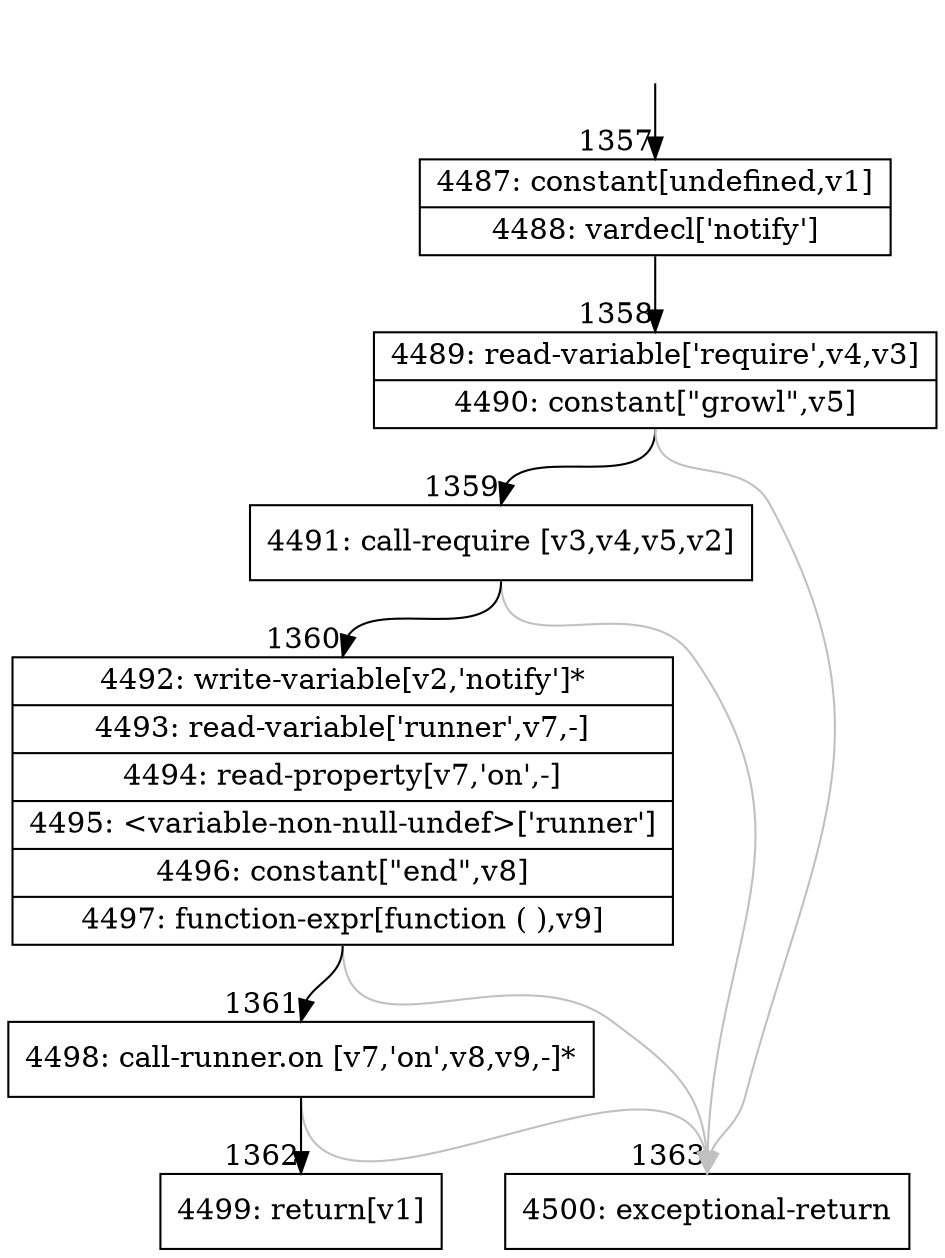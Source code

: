 digraph {
rankdir="TD"
BB_entry124[shape=none,label=""];
BB_entry124 -> BB1357 [tailport=s, headport=n, headlabel="    1357"]
BB1357 [shape=record label="{4487: constant[undefined,v1]|4488: vardecl['notify']}" ] 
BB1357 -> BB1358 [tailport=s, headport=n, headlabel="      1358"]
BB1358 [shape=record label="{4489: read-variable['require',v4,v3]|4490: constant[\"growl\",v5]}" ] 
BB1358 -> BB1359 [tailport=s, headport=n, headlabel="      1359"]
BB1358 -> BB1363 [tailport=s, headport=n, color=gray, headlabel="      1363"]
BB1359 [shape=record label="{4491: call-require [v3,v4,v5,v2]}" ] 
BB1359 -> BB1360 [tailport=s, headport=n, headlabel="      1360"]
BB1359 -> BB1363 [tailport=s, headport=n, color=gray]
BB1360 [shape=record label="{4492: write-variable[v2,'notify']*|4493: read-variable['runner',v7,-]|4494: read-property[v7,'on',-]|4495: \<variable-non-null-undef\>['runner']|4496: constant[\"end\",v8]|4497: function-expr[function ( ),v9]}" ] 
BB1360 -> BB1361 [tailport=s, headport=n, headlabel="      1361"]
BB1360 -> BB1363 [tailport=s, headport=n, color=gray]
BB1361 [shape=record label="{4498: call-runner.on [v7,'on',v8,v9,-]*}" ] 
BB1361 -> BB1362 [tailport=s, headport=n, headlabel="      1362"]
BB1361 -> BB1363 [tailport=s, headport=n, color=gray]
BB1362 [shape=record label="{4499: return[v1]}" ] 
BB1363 [shape=record label="{4500: exceptional-return}" ] 
//#$~ 1620
}
